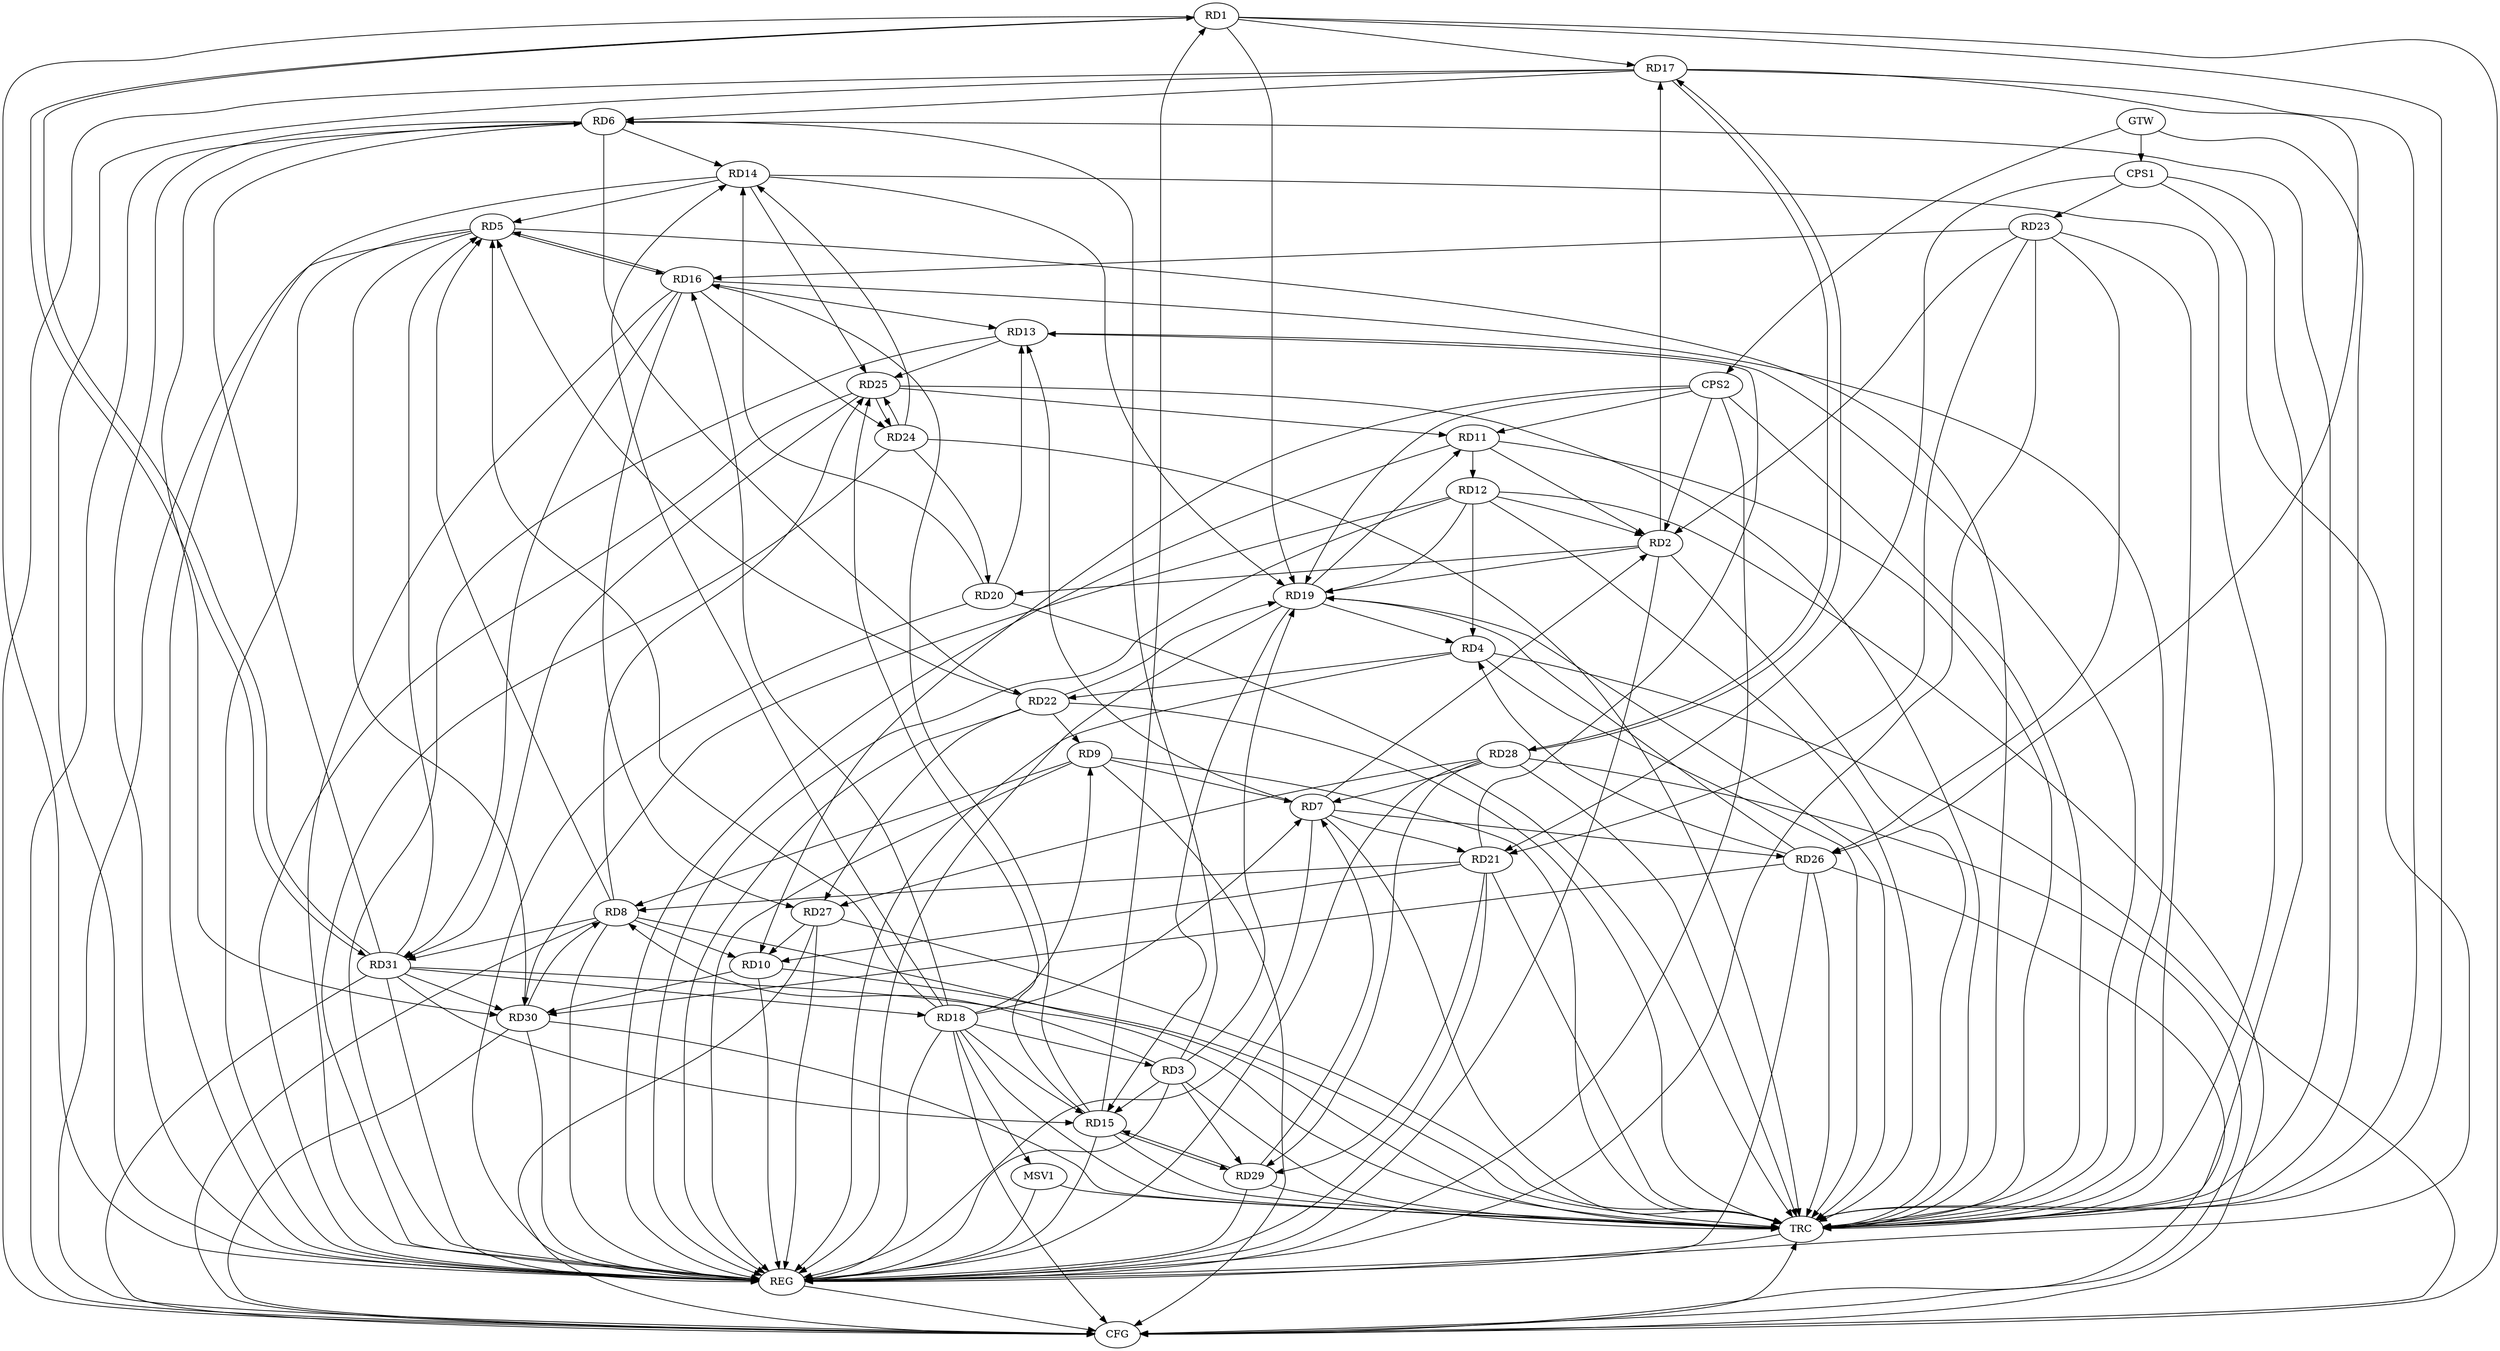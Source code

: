 strict digraph G {
  RD1 [ label="RD1" ];
  RD2 [ label="RD2" ];
  RD3 [ label="RD3" ];
  RD4 [ label="RD4" ];
  RD5 [ label="RD5" ];
  RD6 [ label="RD6" ];
  RD7 [ label="RD7" ];
  RD8 [ label="RD8" ];
  RD9 [ label="RD9" ];
  RD10 [ label="RD10" ];
  RD11 [ label="RD11" ];
  RD12 [ label="RD12" ];
  RD13 [ label="RD13" ];
  RD14 [ label="RD14" ];
  RD15 [ label="RD15" ];
  RD16 [ label="RD16" ];
  RD17 [ label="RD17" ];
  RD18 [ label="RD18" ];
  RD19 [ label="RD19" ];
  RD20 [ label="RD20" ];
  RD21 [ label="RD21" ];
  RD22 [ label="RD22" ];
  RD23 [ label="RD23" ];
  RD24 [ label="RD24" ];
  RD25 [ label="RD25" ];
  RD26 [ label="RD26" ];
  RD27 [ label="RD27" ];
  RD28 [ label="RD28" ];
  RD29 [ label="RD29" ];
  RD30 [ label="RD30" ];
  RD31 [ label="RD31" ];
  CPS1 [ label="CPS1" ];
  CPS2 [ label="CPS2" ];
  GTW [ label="GTW" ];
  REG [ label="REG" ];
  CFG [ label="CFG" ];
  TRC [ label="TRC" ];
  MSV1 [ label="MSV1" ];
  RD15 -> RD1;
  RD1 -> RD17;
  RD1 -> RD19;
  RD1 -> RD31;
  RD31 -> RD1;
  RD7 -> RD2;
  RD11 -> RD2;
  RD12 -> RD2;
  RD2 -> RD17;
  RD2 -> RD19;
  RD2 -> RD20;
  RD23 -> RD2;
  RD3 -> RD6;
  RD3 -> RD8;
  RD3 -> RD15;
  RD18 -> RD3;
  RD3 -> RD19;
  RD3 -> RD29;
  RD12 -> RD4;
  RD19 -> RD4;
  RD4 -> RD22;
  RD26 -> RD4;
  RD8 -> RD5;
  RD14 -> RD5;
  RD5 -> RD16;
  RD16 -> RD5;
  RD18 -> RD5;
  RD22 -> RD5;
  RD5 -> RD30;
  RD31 -> RD5;
  RD6 -> RD14;
  RD17 -> RD6;
  RD6 -> RD22;
  RD6 -> RD30;
  RD31 -> RD6;
  RD9 -> RD7;
  RD7 -> RD13;
  RD18 -> RD7;
  RD7 -> RD21;
  RD7 -> RD26;
  RD28 -> RD7;
  RD29 -> RD7;
  RD9 -> RD8;
  RD8 -> RD10;
  RD21 -> RD8;
  RD8 -> RD25;
  RD30 -> RD8;
  RD8 -> RD31;
  RD18 -> RD9;
  RD22 -> RD9;
  RD21 -> RD10;
  RD27 -> RD10;
  RD10 -> RD30;
  RD11 -> RD12;
  RD19 -> RD11;
  RD25 -> RD11;
  RD12 -> RD19;
  RD12 -> RD30;
  RD16 -> RD13;
  RD20 -> RD13;
  RD21 -> RD13;
  RD13 -> RD25;
  RD18 -> RD14;
  RD14 -> RD19;
  RD20 -> RD14;
  RD24 -> RD14;
  RD14 -> RD25;
  RD15 -> RD16;
  RD18 -> RD15;
  RD19 -> RD15;
  RD15 -> RD25;
  RD15 -> RD29;
  RD29 -> RD15;
  RD31 -> RD15;
  RD18 -> RD16;
  RD23 -> RD16;
  RD16 -> RD24;
  RD16 -> RD27;
  RD16 -> RD31;
  RD17 -> RD26;
  RD17 -> RD28;
  RD28 -> RD17;
  RD31 -> RD18;
  RD22 -> RD19;
  RD26 -> RD19;
  RD24 -> RD20;
  RD23 -> RD21;
  RD21 -> RD29;
  RD22 -> RD27;
  RD23 -> RD26;
  RD24 -> RD25;
  RD25 -> RD24;
  RD25 -> RD31;
  RD26 -> RD30;
  RD28 -> RD27;
  RD28 -> RD29;
  RD31 -> RD30;
  CPS1 -> RD23;
  CPS1 -> RD21;
  CPS2 -> RD11;
  CPS2 -> RD19;
  CPS2 -> RD10;
  CPS2 -> RD2;
  GTW -> CPS1;
  GTW -> CPS2;
  RD1 -> REG;
  RD2 -> REG;
  RD3 -> REG;
  RD4 -> REG;
  RD5 -> REG;
  RD6 -> REG;
  RD7 -> REG;
  RD8 -> REG;
  RD9 -> REG;
  RD10 -> REG;
  RD11 -> REG;
  RD12 -> REG;
  RD13 -> REG;
  RD14 -> REG;
  RD15 -> REG;
  RD16 -> REG;
  RD17 -> REG;
  RD18 -> REG;
  RD19 -> REG;
  RD20 -> REG;
  RD21 -> REG;
  RD22 -> REG;
  RD23 -> REG;
  RD24 -> REG;
  RD25 -> REG;
  RD26 -> REG;
  RD27 -> REG;
  RD28 -> REG;
  RD29 -> REG;
  RD30 -> REG;
  RD31 -> REG;
  CPS1 -> REG;
  CPS2 -> REG;
  RD4 -> CFG;
  RD17 -> CFG;
  RD28 -> CFG;
  RD6 -> CFG;
  RD8 -> CFG;
  RD1 -> CFG;
  RD26 -> CFG;
  RD12 -> CFG;
  RD31 -> CFG;
  RD5 -> CFG;
  RD30 -> CFG;
  RD18 -> CFG;
  RD27 -> CFG;
  RD9 -> CFG;
  REG -> CFG;
  RD1 -> TRC;
  RD2 -> TRC;
  RD3 -> TRC;
  RD4 -> TRC;
  RD5 -> TRC;
  RD6 -> TRC;
  RD7 -> TRC;
  RD8 -> TRC;
  RD9 -> TRC;
  RD10 -> TRC;
  RD11 -> TRC;
  RD12 -> TRC;
  RD13 -> TRC;
  RD14 -> TRC;
  RD15 -> TRC;
  RD16 -> TRC;
  RD17 -> TRC;
  RD18 -> TRC;
  RD19 -> TRC;
  RD20 -> TRC;
  RD21 -> TRC;
  RD22 -> TRC;
  RD23 -> TRC;
  RD24 -> TRC;
  RD25 -> TRC;
  RD26 -> TRC;
  RD27 -> TRC;
  RD28 -> TRC;
  RD29 -> TRC;
  RD30 -> TRC;
  RD31 -> TRC;
  CPS1 -> TRC;
  CPS2 -> TRC;
  GTW -> TRC;
  CFG -> TRC;
  TRC -> REG;
  RD18 -> MSV1;
  MSV1 -> REG;
  MSV1 -> TRC;
}
